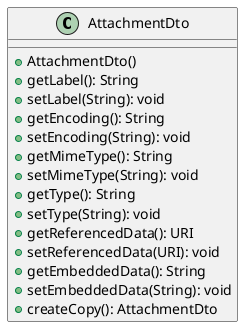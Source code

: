 @startuml

    class AttachmentDto [[AttachmentDto.html]] {
        +AttachmentDto()
        +getLabel(): String
        +setLabel(String): void
        +getEncoding(): String
        +setEncoding(String): void
        +getMimeType(): String
        +setMimeType(String): void
        +getType(): String
        +setType(String): void
        +getReferencedData(): URI
        +setReferencedData(URI): void
        +getEmbeddedData(): String
        +setEmbeddedData(String): void
        +createCopy(): AttachmentDto
    }

@enduml
